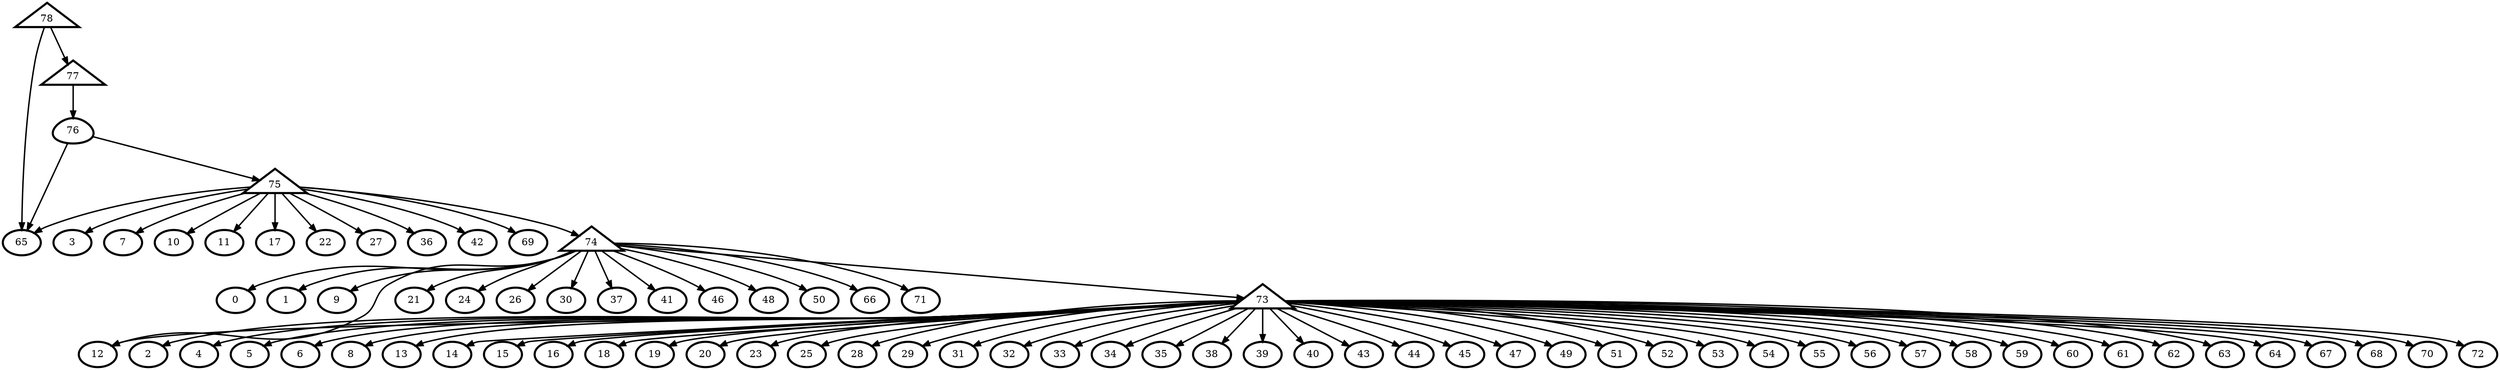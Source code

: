 digraph G {
    0 [penwidth=3,label="0"]
    1 [penwidth=3,label="1"]
    2 [penwidth=3,label="2"]
    3 [penwidth=3,label="3"]
    4 [penwidth=3,label="4"]
    5 [penwidth=3,label="5"]
    6 [penwidth=3,label="6"]
    7 [penwidth=3,label="7"]
    8 [penwidth=3,label="8"]
    9 [penwidth=3,label="9"]
    10 [penwidth=3,label="10"]
    11 [penwidth=3,label="11"]
    12 [penwidth=3,label="12"]
    13 [penwidth=3,label="13"]
    14 [penwidth=3,label="14"]
    15 [penwidth=3,label="15"]
    16 [penwidth=3,label="16"]
    17 [penwidth=3,label="17"]
    18 [penwidth=3,label="18"]
    19 [penwidth=3,label="19"]
    20 [penwidth=3,label="20"]
    21 [penwidth=3,label="21"]
    22 [penwidth=3,label="22"]
    23 [penwidth=3,label="23"]
    24 [penwidth=3,label="24"]
    25 [penwidth=3,label="25"]
    26 [penwidth=3,label="26"]
    27 [penwidth=3,label="27"]
    28 [penwidth=3,label="28"]
    29 [penwidth=3,label="29"]
    30 [penwidth=3,label="30"]
    31 [penwidth=3,label="31"]
    32 [penwidth=3,label="32"]
    33 [penwidth=3,label="33"]
    34 [penwidth=3,label="34"]
    35 [penwidth=3,label="35"]
    36 [penwidth=3,label="36"]
    37 [penwidth=3,label="37"]
    38 [penwidth=3,label="38"]
    39 [penwidth=3,label="39"]
    40 [penwidth=3,label="40"]
    41 [penwidth=3,label="41"]
    42 [penwidth=3,label="42"]
    43 [penwidth=3,label="43"]
    44 [penwidth=3,label="44"]
    45 [penwidth=3,label="45"]
    46 [penwidth=3,label="46"]
    47 [penwidth=3,label="47"]
    48 [penwidth=3,label="48"]
    49 [penwidth=3,label="49"]
    50 [penwidth=3,label="50"]
    51 [penwidth=3,label="51"]
    52 [penwidth=3,label="52"]
    53 [penwidth=3,label="53"]
    54 [penwidth=3,label="54"]
    55 [penwidth=3,label="55"]
    56 [penwidth=3,label="56"]
    57 [penwidth=3,label="57"]
    58 [penwidth=3,label="58"]
    59 [penwidth=3,label="59"]
    60 [penwidth=3,label="60"]
    61 [penwidth=3,label="61"]
    62 [penwidth=3,label="62"]
    63 [penwidth=3,label="63"]
    64 [penwidth=3,label="64"]
    65 [penwidth=3,label="65"]
    66 [penwidth=3,label="66"]
    67 [penwidth=3,label="67"]
    68 [penwidth=3,label="68"]
    69 [penwidth=3,label="69"]
    70 [penwidth=3,label="70"]
    71 [penwidth=3,label="71"]
    72 [penwidth=3,label="72"]
    73 [penwidth=3,label="76",shape = "egg"]
    74 [penwidth=3,label="73",shape = "triangle"]
    75 [penwidth=3,label="74",shape = "triangle"]
    76 [penwidth=3,label="75",shape = "triangle"]
    77 [penwidth=3,label="77",shape = "triangle"]
    78 [penwidth=3,label="78",shape = "triangle"]

    74 -> 63 [penwidth=2]
    74 -> 34 [penwidth=2]
    74 -> 57 [penwidth=2]
    74 -> 23 [penwidth=2]
    74 -> 25 [penwidth=2]
    74 -> 43 [penwidth=2]
    74 -> 39 [penwidth=2]
    74 -> 51 [penwidth=2]
    74 -> 59 [penwidth=2]
    74 -> 62 [penwidth=2]
    74 -> 49 [penwidth=2]
    74 -> 4 [penwidth=2]
    74 -> 16 [penwidth=2]
    74 -> 31 [penwidth=2]
    74 -> 18 [penwidth=2]
    74 -> 8 [penwidth=2]
    74 -> 13 [penwidth=2]
    74 -> 72 [penwidth=2]
    74 -> 35 [penwidth=2]
    74 -> 56 [penwidth=2]
    74 -> 29 [penwidth=2]
    74 -> 54 [penwidth=2]
    74 -> 70 [penwidth=2]
    74 -> 32 [penwidth=2]
    74 -> 2 [penwidth=2]
    74 -> 53 [penwidth=2]
    74 -> 60 [penwidth=2]
    74 -> 61 [penwidth=2]
    74 -> 44 [penwidth=2]
    74 -> 5 [penwidth=2]
    74 -> 58 [penwidth=2]
    74 -> 14 [penwidth=2]
    74 -> 20 [penwidth=2]
    74 -> 28 [penwidth=2]
    74 -> 45 [penwidth=2]
    74 -> 55 [penwidth=2]
    74 -> 19 [penwidth=2]
    74 -> 68 [penwidth=2]
    74 -> 6 [penwidth=2]
    74 -> 15 [penwidth=2]
    74 -> 38 [penwidth=2]
    74 -> 40 [penwidth=2]
    74 -> 52 [penwidth=2]
    74 -> 64 [penwidth=2]
    74 -> 33 [penwidth=2]
    74 -> 67 [penwidth=2]
    74 -> 12 [penwidth=2]
    74 -> 47 [penwidth=2]
    75 -> 46 [penwidth=2]
    75 -> 9 [penwidth=2]
    75 -> 12 [penwidth=2]
    75 -> 37 [penwidth=2]
    75 -> 26 [penwidth=2]
    75 -> 24 [penwidth=2]
    75 -> 21 [penwidth=2]
    75 -> 41 [penwidth=2]
    75 -> 0 [penwidth=2]
    75 -> 1 [penwidth=2]
    75 -> 66 [penwidth=2]
    75 -> 48 [penwidth=2]
    75 -> 74 [penwidth=2]
    75 -> 50 [penwidth=2]
    75 -> 71 [penwidth=2]
    75 -> 30 [penwidth=2]
    76 -> 11 [penwidth=2]
    76 -> 75 [penwidth=2]
    76 -> 69 [penwidth=2]
    76 -> 27 [penwidth=2]
    76 -> 36 [penwidth=2]
    76 -> 65 [penwidth=2]
    76 -> 7 [penwidth=2]
    76 -> 17 [penwidth=2]
    76 -> 3 [penwidth=2]
    76 -> 42 [penwidth=2]
    76 -> 10 [penwidth=2]
    76 -> 22 [penwidth=2]
    73 -> 76 [penwidth=2]
    73 -> 65 [penwidth=2]
    77 -> 73 [penwidth=2]
    78 -> 77 [penwidth=2]
    78 -> 65 [penwidth=2]
}